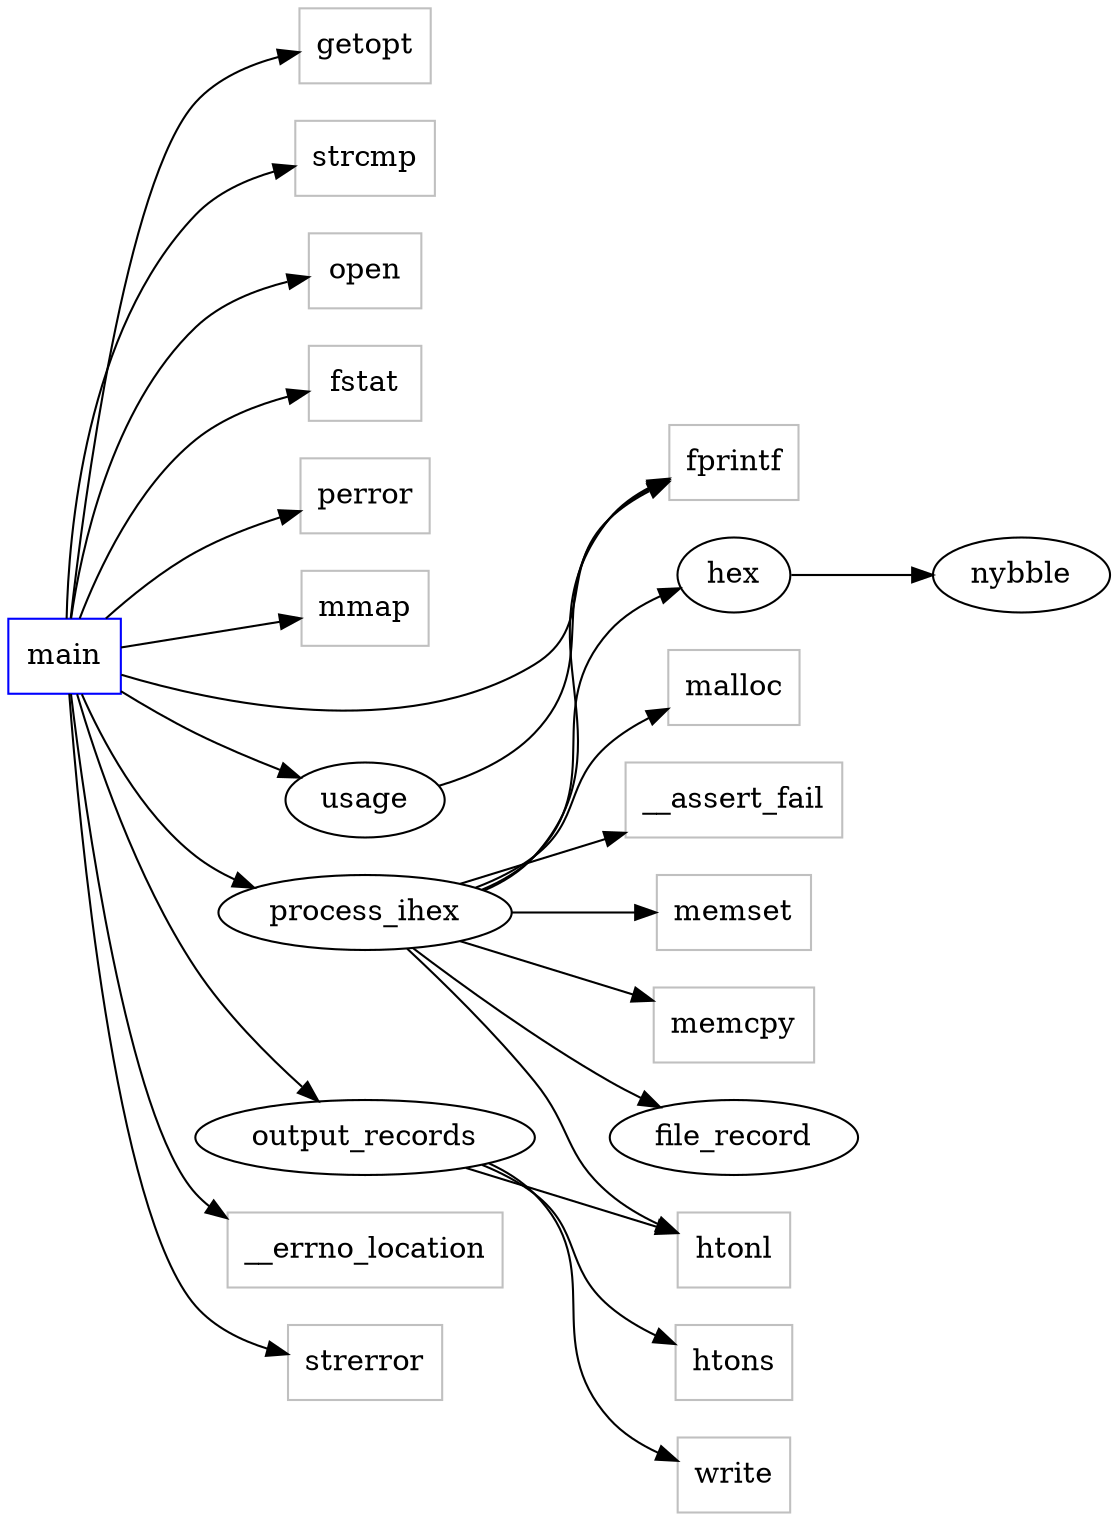 digraph functioncalls {
rankdir=LR;

main [shape="box", color=blue];
hex -> nybble;
getopt [shape="box", color=grey];
main -> getopt;
strcmp [shape="box", color=grey];
main -> strcmp;
open [shape="box", color=grey];
main -> open;
fstat [shape="box", color=grey];
main -> fstat;
perror [shape="box", color=grey];
main -> perror;
mmap [shape="box", color=grey];
main -> mmap;
main -> process_ihex;
main -> output_records;
__errno_location [shape="box", color=grey];
main -> __errno_location;
strerror [shape="box", color=grey];
main -> strerror;
fprintf [shape="box", color=grey];
main -> fprintf;
main -> usage;
htonl [shape="box", color=grey];
output_records -> htonl;
htons [shape="box", color=grey];
output_records -> htons;
write [shape="box", color=grey];
output_records -> write;
process_ihex -> hex;
malloc [shape="box", color=grey];
process_ihex -> malloc;
__assert_fail [shape="box", color=grey];
process_ihex -> __assert_fail;
memset [shape="box", color=grey];
process_ihex -> memset;
fprintf [shape="box", color=grey];
process_ihex -> fprintf;
memcpy [shape="box", color=grey];
process_ihex -> memcpy;
htonl [shape="box", color=grey];
process_ihex -> htonl;
process_ihex -> file_record;
fprintf [shape="box", color=grey];
usage -> fprintf;
}
